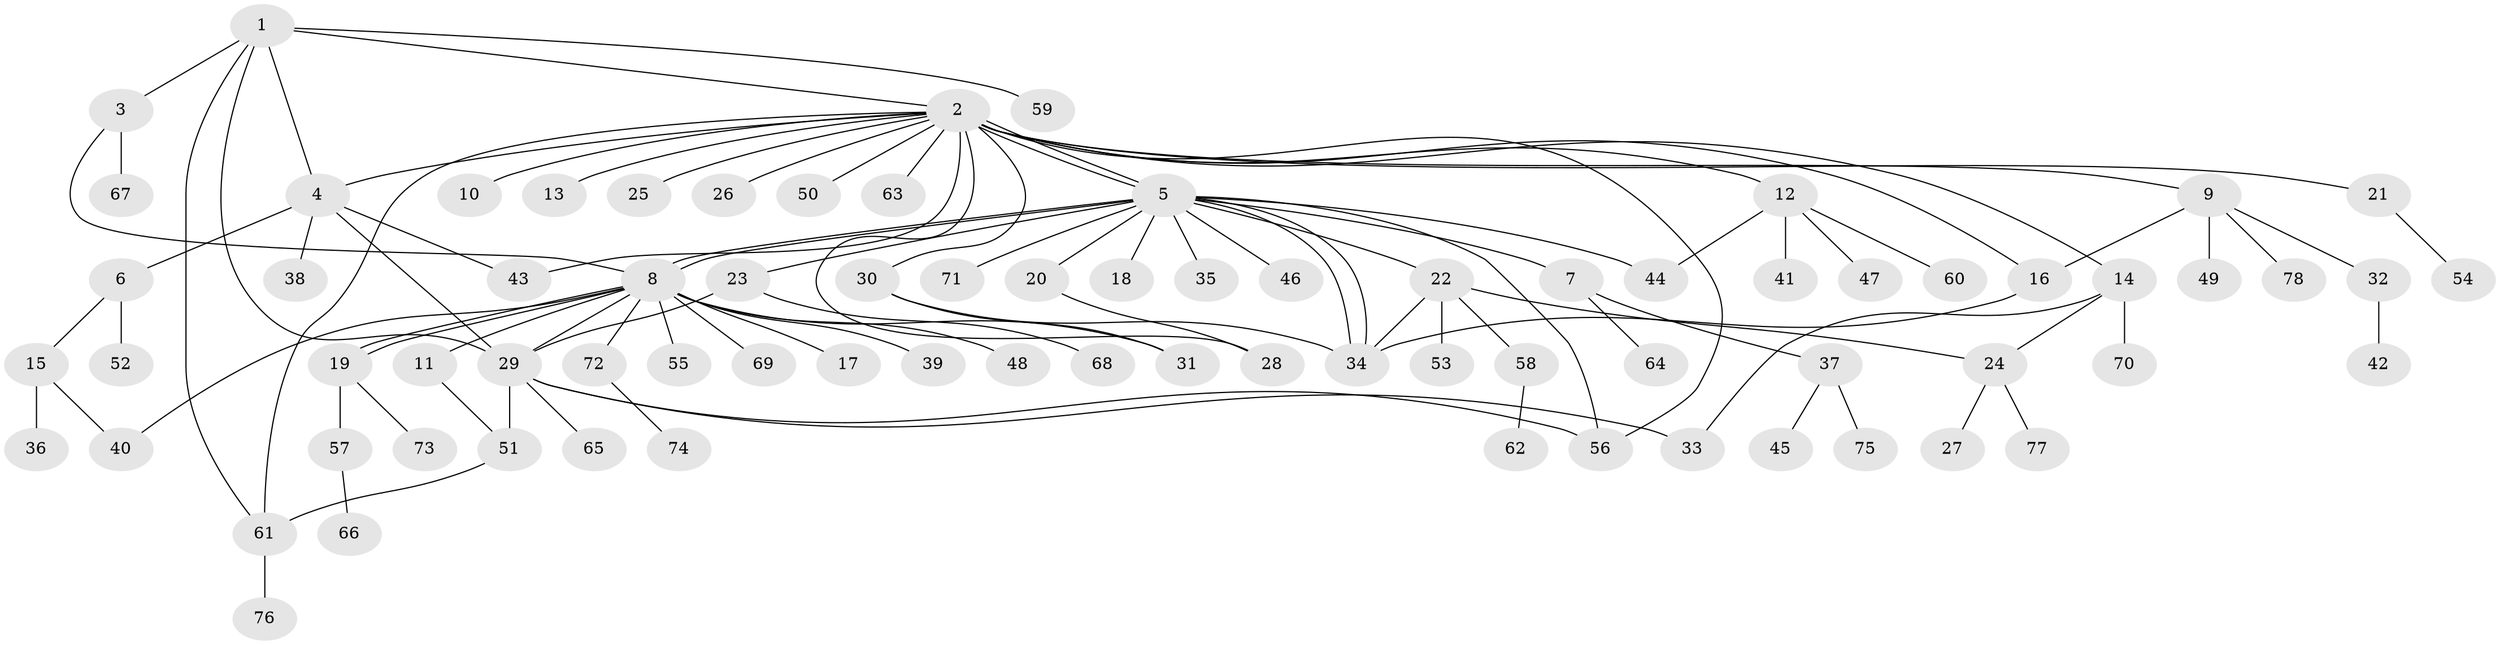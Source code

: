 // coarse degree distribution, {18: 0.03225806451612903, 2: 0.25806451612903225, 11: 0.03225806451612903, 9: 0.03225806451612903, 4: 0.06451612903225806, 1: 0.5161290322580645, 3: 0.06451612903225806}
// Generated by graph-tools (version 1.1) at 2025/18/03/04/25 18:18:27]
// undirected, 78 vertices, 102 edges
graph export_dot {
graph [start="1"]
  node [color=gray90,style=filled];
  1;
  2;
  3;
  4;
  5;
  6;
  7;
  8;
  9;
  10;
  11;
  12;
  13;
  14;
  15;
  16;
  17;
  18;
  19;
  20;
  21;
  22;
  23;
  24;
  25;
  26;
  27;
  28;
  29;
  30;
  31;
  32;
  33;
  34;
  35;
  36;
  37;
  38;
  39;
  40;
  41;
  42;
  43;
  44;
  45;
  46;
  47;
  48;
  49;
  50;
  51;
  52;
  53;
  54;
  55;
  56;
  57;
  58;
  59;
  60;
  61;
  62;
  63;
  64;
  65;
  66;
  67;
  68;
  69;
  70;
  71;
  72;
  73;
  74;
  75;
  76;
  77;
  78;
  1 -- 2;
  1 -- 3;
  1 -- 4;
  1 -- 29;
  1 -- 59;
  1 -- 61;
  2 -- 4;
  2 -- 5;
  2 -- 5;
  2 -- 9;
  2 -- 10;
  2 -- 12;
  2 -- 13;
  2 -- 14;
  2 -- 16;
  2 -- 21;
  2 -- 25;
  2 -- 26;
  2 -- 28;
  2 -- 30;
  2 -- 43;
  2 -- 50;
  2 -- 56;
  2 -- 61;
  2 -- 63;
  3 -- 8;
  3 -- 67;
  4 -- 6;
  4 -- 29;
  4 -- 38;
  4 -- 43;
  5 -- 7;
  5 -- 8;
  5 -- 8;
  5 -- 18;
  5 -- 20;
  5 -- 22;
  5 -- 23;
  5 -- 34;
  5 -- 34;
  5 -- 35;
  5 -- 44;
  5 -- 46;
  5 -- 56;
  5 -- 71;
  6 -- 15;
  6 -- 52;
  7 -- 37;
  7 -- 64;
  8 -- 11;
  8 -- 17;
  8 -- 19;
  8 -- 19;
  8 -- 29;
  8 -- 31;
  8 -- 39;
  8 -- 40;
  8 -- 48;
  8 -- 55;
  8 -- 69;
  8 -- 72;
  9 -- 16;
  9 -- 32;
  9 -- 49;
  9 -- 78;
  11 -- 51;
  12 -- 41;
  12 -- 44;
  12 -- 47;
  12 -- 60;
  14 -- 24;
  14 -- 33;
  14 -- 70;
  15 -- 36;
  15 -- 40;
  16 -- 34;
  19 -- 57;
  19 -- 73;
  20 -- 28;
  21 -- 54;
  22 -- 24;
  22 -- 34;
  22 -- 53;
  22 -- 58;
  23 -- 29;
  23 -- 68;
  24 -- 27;
  24 -- 77;
  29 -- 33;
  29 -- 51;
  29 -- 56;
  29 -- 65;
  30 -- 31;
  30 -- 34;
  32 -- 42;
  37 -- 45;
  37 -- 75;
  51 -- 61;
  57 -- 66;
  58 -- 62;
  61 -- 76;
  72 -- 74;
}
